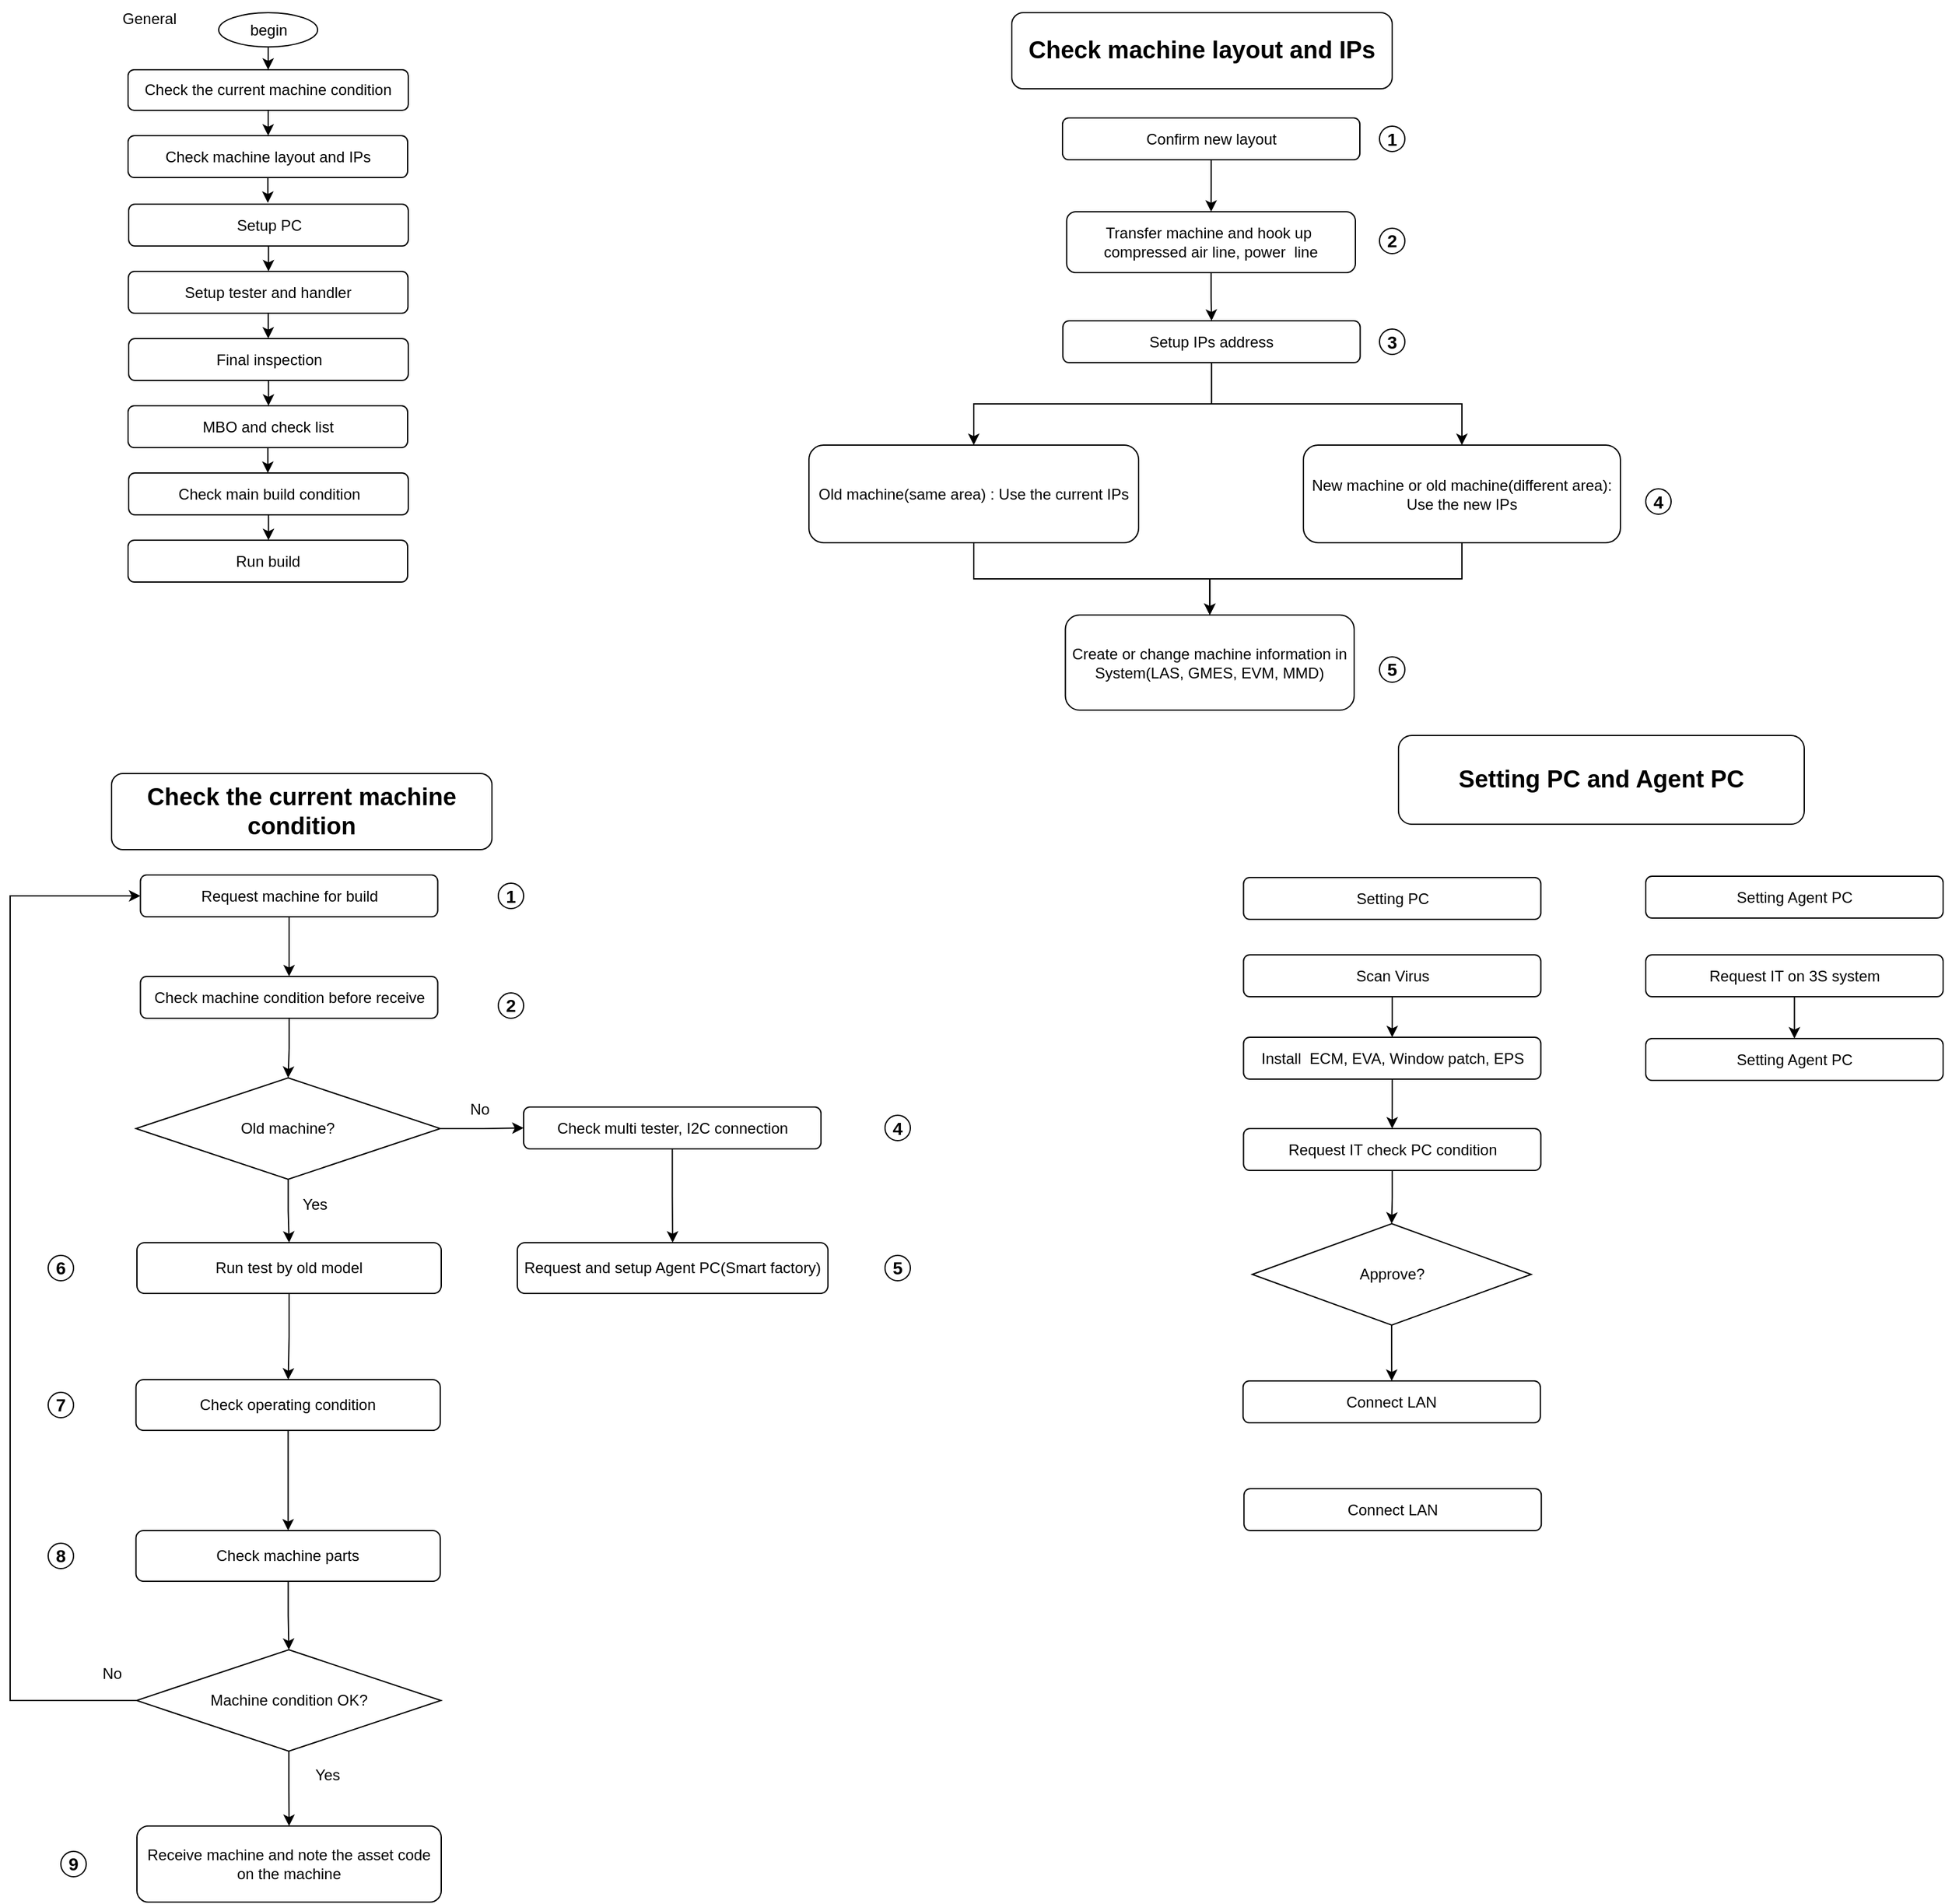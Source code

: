 <mxfile version="20.3.2" type="github">
  <diagram id="tkx3C987YAY7q8ADnb0E" name="Page-1">
    <mxGraphModel dx="1184" dy="1762" grid="1" gridSize="10" guides="1" tooltips="1" connect="1" arrows="1" fold="1" page="1" pageScale="1" pageWidth="850" pageHeight="1100" math="0" shadow="0">
      <root>
        <mxCell id="0" />
        <mxCell id="1" parent="0" />
        <mxCell id="Ij5x_xL0lT77cKpvu-Io-1" value="" style="edgeStyle=orthogonalEdgeStyle;rounded=0;orthogonalLoop=1;jettySize=auto;html=1;" parent="1" source="Ij5x_xL0lT77cKpvu-Io-2" target="Ij5x_xL0lT77cKpvu-Io-4" edge="1">
          <mxGeometry relative="1" as="geometry" />
        </mxCell>
        <mxCell id="Ij5x_xL0lT77cKpvu-Io-2" value="begin" style="ellipse;whiteSpace=wrap;html=1;" parent="1" vertex="1">
          <mxGeometry x="184.5" width="78" height="27" as="geometry" />
        </mxCell>
        <mxCell id="Ij5x_xL0lT77cKpvu-Io-3" value="" style="edgeStyle=orthogonalEdgeStyle;rounded=0;orthogonalLoop=1;jettySize=auto;html=1;" parent="1" source="Ij5x_xL0lT77cKpvu-Io-4" target="Ij5x_xL0lT77cKpvu-Io-6" edge="1">
          <mxGeometry relative="1" as="geometry" />
        </mxCell>
        <mxCell id="Ij5x_xL0lT77cKpvu-Io-4" value="Check the current machine condition" style="rounded=1;whiteSpace=wrap;html=1;" parent="1" vertex="1">
          <mxGeometry x="113" y="45" width="221" height="32" as="geometry" />
        </mxCell>
        <mxCell id="Ij5x_xL0lT77cKpvu-Io-5" value="" style="edgeStyle=orthogonalEdgeStyle;rounded=0;orthogonalLoop=1;jettySize=auto;html=1;" parent="1" source="Ij5x_xL0lT77cKpvu-Io-6" edge="1">
          <mxGeometry relative="1" as="geometry">
            <mxPoint x="223.6" y="150" as="targetPoint" />
          </mxGeometry>
        </mxCell>
        <mxCell id="Ij5x_xL0lT77cKpvu-Io-6" value="Check machine layout and IPs" style="rounded=1;whiteSpace=wrap;html=1;" parent="1" vertex="1">
          <mxGeometry x="113" y="97" width="220.5" height="33" as="geometry" />
        </mxCell>
        <mxCell id="Ij5x_xL0lT77cKpvu-Io-9" value="" style="edgeStyle=orthogonalEdgeStyle;rounded=0;orthogonalLoop=1;jettySize=auto;html=1;" parent="1" source="Ij5x_xL0lT77cKpvu-Io-10" target="Ij5x_xL0lT77cKpvu-Io-12" edge="1">
          <mxGeometry relative="1" as="geometry" />
        </mxCell>
        <mxCell id="Ij5x_xL0lT77cKpvu-Io-10" value="Setup PC" style="rounded=1;whiteSpace=wrap;html=1;" parent="1" vertex="1">
          <mxGeometry x="113.5" y="151" width="220.5" height="33" as="geometry" />
        </mxCell>
        <mxCell id="Ij5x_xL0lT77cKpvu-Io-11" value="" style="edgeStyle=orthogonalEdgeStyle;rounded=0;orthogonalLoop=1;jettySize=auto;html=1;" parent="1" source="Ij5x_xL0lT77cKpvu-Io-12" target="Ij5x_xL0lT77cKpvu-Io-14" edge="1">
          <mxGeometry relative="1" as="geometry" />
        </mxCell>
        <mxCell id="Ij5x_xL0lT77cKpvu-Io-12" value="Setup tester and handler" style="rounded=1;whiteSpace=wrap;html=1;" parent="1" vertex="1">
          <mxGeometry x="113.25" y="204" width="220.5" height="33" as="geometry" />
        </mxCell>
        <mxCell id="Ij5x_xL0lT77cKpvu-Io-13" value="" style="edgeStyle=orthogonalEdgeStyle;rounded=0;orthogonalLoop=1;jettySize=auto;html=1;" parent="1" source="Ij5x_xL0lT77cKpvu-Io-14" target="Ij5x_xL0lT77cKpvu-Io-16" edge="1">
          <mxGeometry relative="1" as="geometry" />
        </mxCell>
        <mxCell id="Ij5x_xL0lT77cKpvu-Io-14" value="Final inspection" style="rounded=1;whiteSpace=wrap;html=1;" parent="1" vertex="1">
          <mxGeometry x="113.5" y="257" width="220.5" height="33" as="geometry" />
        </mxCell>
        <mxCell id="Ij5x_xL0lT77cKpvu-Io-15" value="" style="edgeStyle=orthogonalEdgeStyle;rounded=0;orthogonalLoop=1;jettySize=auto;html=1;" parent="1" source="Ij5x_xL0lT77cKpvu-Io-16" target="Ij5x_xL0lT77cKpvu-Io-18" edge="1">
          <mxGeometry relative="1" as="geometry" />
        </mxCell>
        <mxCell id="Ij5x_xL0lT77cKpvu-Io-16" value="MBO and check list" style="rounded=1;whiteSpace=wrap;html=1;" parent="1" vertex="1">
          <mxGeometry x="113" y="310" width="220.5" height="33" as="geometry" />
        </mxCell>
        <mxCell id="Ij5x_xL0lT77cKpvu-Io-17" value="" style="edgeStyle=orthogonalEdgeStyle;rounded=0;orthogonalLoop=1;jettySize=auto;html=1;" parent="1" source="Ij5x_xL0lT77cKpvu-Io-18" target="Ij5x_xL0lT77cKpvu-Io-19" edge="1">
          <mxGeometry relative="1" as="geometry" />
        </mxCell>
        <mxCell id="Ij5x_xL0lT77cKpvu-Io-18" value="Check main build condition" style="rounded=1;whiteSpace=wrap;html=1;" parent="1" vertex="1">
          <mxGeometry x="113.5" y="363" width="220.5" height="33" as="geometry" />
        </mxCell>
        <mxCell id="Ij5x_xL0lT77cKpvu-Io-19" value="Run build" style="rounded=1;whiteSpace=wrap;html=1;" parent="1" vertex="1">
          <mxGeometry x="113" y="416" width="220.5" height="33" as="geometry" />
        </mxCell>
        <mxCell id="Ij5x_xL0lT77cKpvu-Io-20" value="General" style="text;html=1;strokeColor=none;fillColor=none;align=center;verticalAlign=middle;whiteSpace=wrap;rounded=0;" parent="1" vertex="1">
          <mxGeometry x="100" y="-10" width="60" height="30" as="geometry" />
        </mxCell>
        <mxCell id="Ij5x_xL0lT77cKpvu-Io-21" value="&lt;b&gt;&lt;font style=&quot;font-size: 19px;&quot;&gt;Check machine layout and IPs&lt;/font&gt;&lt;/b&gt;" style="rounded=1;whiteSpace=wrap;html=1;" parent="1" vertex="1">
          <mxGeometry x="810" width="300" height="60" as="geometry" />
        </mxCell>
        <mxCell id="jUkNztIPjkWnS2XdJ5_e-2" value="" style="edgeStyle=orthogonalEdgeStyle;rounded=0;orthogonalLoop=1;jettySize=auto;html=1;" parent="1" source="Ij5x_xL0lT77cKpvu-Io-22" target="Ij5x_xL0lT77cKpvu-Io-32" edge="1">
          <mxGeometry relative="1" as="geometry" />
        </mxCell>
        <mxCell id="Ij5x_xL0lT77cKpvu-Io-22" value="Confirm new layout" style="rounded=1;whiteSpace=wrap;html=1;" parent="1" vertex="1">
          <mxGeometry x="850" y="83" width="234.5" height="33" as="geometry" />
        </mxCell>
        <mxCell id="jUkNztIPjkWnS2XdJ5_e-5" style="edgeStyle=orthogonalEdgeStyle;rounded=0;orthogonalLoop=1;jettySize=auto;html=1;" parent="1" source="Ij5x_xL0lT77cKpvu-Io-24" target="Ij5x_xL0lT77cKpvu-Io-26" edge="1">
          <mxGeometry relative="1" as="geometry" />
        </mxCell>
        <mxCell id="jUkNztIPjkWnS2XdJ5_e-6" style="edgeStyle=orthogonalEdgeStyle;rounded=0;orthogonalLoop=1;jettySize=auto;html=1;entryX=0.5;entryY=0;entryDx=0;entryDy=0;" parent="1" source="Ij5x_xL0lT77cKpvu-Io-24" target="Ij5x_xL0lT77cKpvu-Io-27" edge="1">
          <mxGeometry relative="1" as="geometry" />
        </mxCell>
        <mxCell id="Ij5x_xL0lT77cKpvu-Io-24" value="Setup IPs address" style="rounded=1;whiteSpace=wrap;html=1;" parent="1" vertex="1">
          <mxGeometry x="850.25" y="243" width="234.5" height="33" as="geometry" />
        </mxCell>
        <mxCell id="jUkNztIPjkWnS2XdJ5_e-8" style="edgeStyle=orthogonalEdgeStyle;rounded=0;orthogonalLoop=1;jettySize=auto;html=1;entryX=0.5;entryY=0;entryDx=0;entryDy=0;" parent="1" source="Ij5x_xL0lT77cKpvu-Io-26" target="Ij5x_xL0lT77cKpvu-Io-42" edge="1">
          <mxGeometry relative="1" as="geometry" />
        </mxCell>
        <mxCell id="Ij5x_xL0lT77cKpvu-Io-26" value="Old machine(same area) : Use the current IPs" style="rounded=1;whiteSpace=wrap;html=1;" parent="1" vertex="1">
          <mxGeometry x="650" y="341" width="260" height="77" as="geometry" />
        </mxCell>
        <mxCell id="jUkNztIPjkWnS2XdJ5_e-9" style="edgeStyle=orthogonalEdgeStyle;rounded=0;orthogonalLoop=1;jettySize=auto;html=1;" parent="1" source="Ij5x_xL0lT77cKpvu-Io-27" target="Ij5x_xL0lT77cKpvu-Io-42" edge="1">
          <mxGeometry relative="1" as="geometry" />
        </mxCell>
        <mxCell id="Ij5x_xL0lT77cKpvu-Io-27" value="New machine or old machine(different area):&lt;br&gt;Use the new IPs" style="rounded=1;whiteSpace=wrap;html=1;" parent="1" vertex="1">
          <mxGeometry x="1040" y="341" width="250" height="77" as="geometry" />
        </mxCell>
        <mxCell id="jUkNztIPjkWnS2XdJ5_e-3" value="" style="edgeStyle=orthogonalEdgeStyle;rounded=0;orthogonalLoop=1;jettySize=auto;html=1;" parent="1" source="Ij5x_xL0lT77cKpvu-Io-32" target="Ij5x_xL0lT77cKpvu-Io-24" edge="1">
          <mxGeometry relative="1" as="geometry" />
        </mxCell>
        <mxCell id="Ij5x_xL0lT77cKpvu-Io-32" value="Transfer machine and hook up&amp;nbsp; compressed air line, power&amp;nbsp; line" style="rounded=1;whiteSpace=wrap;html=1;" parent="1" vertex="1">
          <mxGeometry x="853.25" y="157" width="227.75" height="48" as="geometry" />
        </mxCell>
        <mxCell id="Ij5x_xL0lT77cKpvu-Io-42" value="Create or change machine information in System(LAS, GMES, EVM, MMD)" style="rounded=1;whiteSpace=wrap;html=1;" parent="1" vertex="1">
          <mxGeometry x="852.25" y="475" width="227.75" height="75" as="geometry" />
        </mxCell>
        <mxCell id="jUkNztIPjkWnS2XdJ5_e-11" value="&lt;span style=&quot;font-size: 14px;&quot;&gt;&lt;b&gt;1&lt;/b&gt;&lt;/span&gt;" style="ellipse;whiteSpace=wrap;html=1;aspect=fixed;" parent="1" vertex="1">
          <mxGeometry x="1100" y="89.5" width="20" height="20" as="geometry" />
        </mxCell>
        <mxCell id="jUkNztIPjkWnS2XdJ5_e-12" value="&lt;b&gt;&lt;font style=&quot;font-size: 14px;&quot;&gt;2&lt;/font&gt;&lt;/b&gt;" style="ellipse;whiteSpace=wrap;html=1;aspect=fixed;" parent="1" vertex="1">
          <mxGeometry x="1100" y="170" width="20" height="20" as="geometry" />
        </mxCell>
        <mxCell id="jUkNztIPjkWnS2XdJ5_e-13" value="&lt;b&gt;&lt;font style=&quot;font-size: 14px;&quot;&gt;3&lt;/font&gt;&lt;/b&gt;" style="ellipse;whiteSpace=wrap;html=1;aspect=fixed;" parent="1" vertex="1">
          <mxGeometry x="1100" y="249.5" width="20" height="20" as="geometry" />
        </mxCell>
        <mxCell id="jUkNztIPjkWnS2XdJ5_e-15" value="&lt;b&gt;&lt;font style=&quot;font-size: 14px;&quot;&gt;5&lt;/font&gt;&lt;/b&gt;" style="ellipse;whiteSpace=wrap;html=1;aspect=fixed;" parent="1" vertex="1">
          <mxGeometry x="1100" y="508" width="20" height="20" as="geometry" />
        </mxCell>
        <mxCell id="jUkNztIPjkWnS2XdJ5_e-16" value="&lt;b&gt;&lt;font style=&quot;font-size: 14px;&quot;&gt;4&lt;/font&gt;&lt;/b&gt;" style="ellipse;whiteSpace=wrap;html=1;aspect=fixed;" parent="1" vertex="1">
          <mxGeometry x="1310" y="375.5" width="20" height="20" as="geometry" />
        </mxCell>
        <mxCell id="9_4sqERrTm9TSVRWzqGL-1" value="&lt;span style=&quot;font-size: 19px;&quot;&gt;&lt;b&gt;Check the current machine condition&lt;/b&gt;&lt;/span&gt;" style="rounded=1;whiteSpace=wrap;html=1;" vertex="1" parent="1">
          <mxGeometry x="100" y="600" width="300" height="60" as="geometry" />
        </mxCell>
        <mxCell id="9_4sqERrTm9TSVRWzqGL-4" style="edgeStyle=orthogonalEdgeStyle;rounded=0;orthogonalLoop=1;jettySize=auto;html=1;entryX=0.5;entryY=0;entryDx=0;entryDy=0;" edge="1" parent="1" source="9_4sqERrTm9TSVRWzqGL-2" target="9_4sqERrTm9TSVRWzqGL-3">
          <mxGeometry relative="1" as="geometry">
            <mxPoint x="240" y="830" as="targetPoint" />
          </mxGeometry>
        </mxCell>
        <mxCell id="9_4sqERrTm9TSVRWzqGL-2" value="Check machine condition before receive" style="rounded=1;whiteSpace=wrap;html=1;" vertex="1" parent="1">
          <mxGeometry x="122.75" y="760" width="234.5" height="33" as="geometry" />
        </mxCell>
        <mxCell id="9_4sqERrTm9TSVRWzqGL-8" value="" style="edgeStyle=orthogonalEdgeStyle;rounded=0;orthogonalLoop=1;jettySize=auto;html=1;" edge="1" parent="1" source="9_4sqERrTm9TSVRWzqGL-3" target="9_4sqERrTm9TSVRWzqGL-6">
          <mxGeometry relative="1" as="geometry" />
        </mxCell>
        <mxCell id="9_4sqERrTm9TSVRWzqGL-10" value="" style="edgeStyle=orthogonalEdgeStyle;rounded=0;orthogonalLoop=1;jettySize=auto;html=1;" edge="1" parent="1" source="9_4sqERrTm9TSVRWzqGL-3" target="9_4sqERrTm9TSVRWzqGL-5">
          <mxGeometry relative="1" as="geometry" />
        </mxCell>
        <mxCell id="9_4sqERrTm9TSVRWzqGL-3" value="Old machine?" style="rhombus;whiteSpace=wrap;html=1;" vertex="1" parent="1">
          <mxGeometry x="119.25" y="840" width="240" height="80" as="geometry" />
        </mxCell>
        <mxCell id="9_4sqERrTm9TSVRWzqGL-17" value="" style="edgeStyle=orthogonalEdgeStyle;rounded=0;orthogonalLoop=1;jettySize=auto;html=1;" edge="1" parent="1" source="9_4sqERrTm9TSVRWzqGL-5" target="9_4sqERrTm9TSVRWzqGL-13">
          <mxGeometry relative="1" as="geometry" />
        </mxCell>
        <mxCell id="9_4sqERrTm9TSVRWzqGL-5" value="Run test by old model" style="rounded=1;whiteSpace=wrap;html=1;" vertex="1" parent="1">
          <mxGeometry x="120" y="970" width="240" height="40" as="geometry" />
        </mxCell>
        <mxCell id="9_4sqERrTm9TSVRWzqGL-12" value="" style="edgeStyle=orthogonalEdgeStyle;rounded=0;orthogonalLoop=1;jettySize=auto;html=1;" edge="1" parent="1" source="9_4sqERrTm9TSVRWzqGL-6" target="9_4sqERrTm9TSVRWzqGL-7">
          <mxGeometry relative="1" as="geometry" />
        </mxCell>
        <mxCell id="9_4sqERrTm9TSVRWzqGL-6" value="Check multi tester, I2C connection" style="rounded=1;whiteSpace=wrap;html=1;" vertex="1" parent="1">
          <mxGeometry x="425" y="863" width="234.5" height="33" as="geometry" />
        </mxCell>
        <mxCell id="9_4sqERrTm9TSVRWzqGL-7" value="Request and setup Agent PC(Smart factory)" style="rounded=1;whiteSpace=wrap;html=1;" vertex="1" parent="1">
          <mxGeometry x="420" y="970" width="245" height="40" as="geometry" />
        </mxCell>
        <mxCell id="9_4sqERrTm9TSVRWzqGL-9" value="No" style="text;html=1;align=center;verticalAlign=middle;resizable=0;points=[];autosize=1;strokeColor=none;fillColor=none;" vertex="1" parent="1">
          <mxGeometry x="370" y="850" width="40" height="30" as="geometry" />
        </mxCell>
        <mxCell id="9_4sqERrTm9TSVRWzqGL-11" value="Yes" style="text;html=1;align=center;verticalAlign=middle;resizable=0;points=[];autosize=1;strokeColor=none;fillColor=none;" vertex="1" parent="1">
          <mxGeometry x="240" y="925" width="40" height="30" as="geometry" />
        </mxCell>
        <mxCell id="9_4sqERrTm9TSVRWzqGL-18" value="" style="edgeStyle=orthogonalEdgeStyle;rounded=0;orthogonalLoop=1;jettySize=auto;html=1;" edge="1" parent="1" source="9_4sqERrTm9TSVRWzqGL-13" target="9_4sqERrTm9TSVRWzqGL-14">
          <mxGeometry relative="1" as="geometry" />
        </mxCell>
        <mxCell id="9_4sqERrTm9TSVRWzqGL-13" value="Check operating condition" style="rounded=1;whiteSpace=wrap;html=1;" vertex="1" parent="1">
          <mxGeometry x="119.25" y="1078" width="240" height="40" as="geometry" />
        </mxCell>
        <mxCell id="9_4sqERrTm9TSVRWzqGL-19" value="" style="edgeStyle=orthogonalEdgeStyle;rounded=0;orthogonalLoop=1;jettySize=auto;html=1;" edge="1" parent="1" source="9_4sqERrTm9TSVRWzqGL-14" target="9_4sqERrTm9TSVRWzqGL-16">
          <mxGeometry relative="1" as="geometry" />
        </mxCell>
        <mxCell id="9_4sqERrTm9TSVRWzqGL-14" value="Check machine parts" style="rounded=1;whiteSpace=wrap;html=1;" vertex="1" parent="1">
          <mxGeometry x="119.25" y="1197" width="240" height="40" as="geometry" />
        </mxCell>
        <mxCell id="9_4sqERrTm9TSVRWzqGL-15" value="Receive machine and note the asset code on the machine" style="rounded=1;whiteSpace=wrap;html=1;" vertex="1" parent="1">
          <mxGeometry x="120" y="1430" width="240" height="60" as="geometry" />
        </mxCell>
        <mxCell id="9_4sqERrTm9TSVRWzqGL-20" value="" style="edgeStyle=orthogonalEdgeStyle;rounded=0;orthogonalLoop=1;jettySize=auto;html=1;" edge="1" parent="1" source="9_4sqERrTm9TSVRWzqGL-16" target="9_4sqERrTm9TSVRWzqGL-15">
          <mxGeometry relative="1" as="geometry" />
        </mxCell>
        <mxCell id="9_4sqERrTm9TSVRWzqGL-25" style="edgeStyle=orthogonalEdgeStyle;rounded=0;orthogonalLoop=1;jettySize=auto;html=1;entryX=0;entryY=0.5;entryDx=0;entryDy=0;" edge="1" parent="1" source="9_4sqERrTm9TSVRWzqGL-16" target="9_4sqERrTm9TSVRWzqGL-21">
          <mxGeometry relative="1" as="geometry">
            <Array as="points">
              <mxPoint x="20" y="1331" />
              <mxPoint x="20" y="697" />
            </Array>
          </mxGeometry>
        </mxCell>
        <mxCell id="9_4sqERrTm9TSVRWzqGL-16" value="Machine condition OK?" style="rhombus;whiteSpace=wrap;html=1;" vertex="1" parent="1">
          <mxGeometry x="119.75" y="1291" width="240" height="80" as="geometry" />
        </mxCell>
        <mxCell id="9_4sqERrTm9TSVRWzqGL-22" value="" style="edgeStyle=orthogonalEdgeStyle;rounded=0;orthogonalLoop=1;jettySize=auto;html=1;" edge="1" parent="1" source="9_4sqERrTm9TSVRWzqGL-21" target="9_4sqERrTm9TSVRWzqGL-2">
          <mxGeometry relative="1" as="geometry" />
        </mxCell>
        <mxCell id="9_4sqERrTm9TSVRWzqGL-21" value="Request machine for build" style="rounded=1;whiteSpace=wrap;html=1;" vertex="1" parent="1">
          <mxGeometry x="122.75" y="680" width="234.5" height="33" as="geometry" />
        </mxCell>
        <mxCell id="9_4sqERrTm9TSVRWzqGL-26" value="No" style="text;html=1;align=center;verticalAlign=middle;resizable=0;points=[];autosize=1;strokeColor=none;fillColor=none;" vertex="1" parent="1">
          <mxGeometry x="80" y="1295" width="40" height="30" as="geometry" />
        </mxCell>
        <mxCell id="9_4sqERrTm9TSVRWzqGL-27" value="Yes" style="text;html=1;align=center;verticalAlign=middle;resizable=0;points=[];autosize=1;strokeColor=none;fillColor=none;" vertex="1" parent="1">
          <mxGeometry x="250" y="1375" width="40" height="30" as="geometry" />
        </mxCell>
        <mxCell id="9_4sqERrTm9TSVRWzqGL-28" value="&lt;span style=&quot;font-size: 14px;&quot;&gt;&lt;b&gt;1&lt;/b&gt;&lt;/span&gt;" style="ellipse;whiteSpace=wrap;html=1;aspect=fixed;" vertex="1" parent="1">
          <mxGeometry x="405" y="686.5" width="20" height="20" as="geometry" />
        </mxCell>
        <mxCell id="9_4sqERrTm9TSVRWzqGL-29" value="&lt;b&gt;&lt;font style=&quot;font-size: 14px;&quot;&gt;2&lt;/font&gt;&lt;/b&gt;" style="ellipse;whiteSpace=wrap;html=1;aspect=fixed;" vertex="1" parent="1">
          <mxGeometry x="405" y="773" width="20" height="20" as="geometry" />
        </mxCell>
        <mxCell id="9_4sqERrTm9TSVRWzqGL-30" value="&lt;b&gt;&lt;font style=&quot;font-size: 14px;&quot;&gt;6&lt;/font&gt;&lt;/b&gt;" style="ellipse;whiteSpace=wrap;html=1;aspect=fixed;" vertex="1" parent="1">
          <mxGeometry x="50" y="980" width="20" height="20" as="geometry" />
        </mxCell>
        <mxCell id="9_4sqERrTm9TSVRWzqGL-31" value="&lt;b&gt;&lt;font style=&quot;font-size: 14px;&quot;&gt;4&lt;/font&gt;&lt;/b&gt;" style="ellipse;whiteSpace=wrap;html=1;aspect=fixed;" vertex="1" parent="1">
          <mxGeometry x="710" y="869.5" width="20" height="20" as="geometry" />
        </mxCell>
        <mxCell id="9_4sqERrTm9TSVRWzqGL-32" value="&lt;b&gt;&lt;font style=&quot;font-size: 14px;&quot;&gt;5&lt;/font&gt;&lt;/b&gt;" style="ellipse;whiteSpace=wrap;html=1;aspect=fixed;" vertex="1" parent="1">
          <mxGeometry x="710" y="980" width="20" height="20" as="geometry" />
        </mxCell>
        <mxCell id="9_4sqERrTm9TSVRWzqGL-33" value="&lt;b&gt;&lt;font style=&quot;font-size: 14px;&quot;&gt;9&lt;/font&gt;&lt;/b&gt;" style="ellipse;whiteSpace=wrap;html=1;aspect=fixed;" vertex="1" parent="1">
          <mxGeometry x="60" y="1450" width="20" height="20" as="geometry" />
        </mxCell>
        <mxCell id="9_4sqERrTm9TSVRWzqGL-34" value="&lt;b&gt;&lt;font style=&quot;font-size: 14px;&quot;&gt;7&lt;/font&gt;&lt;/b&gt;" style="ellipse;whiteSpace=wrap;html=1;aspect=fixed;" vertex="1" parent="1">
          <mxGeometry x="50" y="1088" width="20" height="20" as="geometry" />
        </mxCell>
        <mxCell id="9_4sqERrTm9TSVRWzqGL-35" value="&lt;b&gt;&lt;font style=&quot;font-size: 14px;&quot;&gt;8&lt;/font&gt;&lt;/b&gt;" style="ellipse;whiteSpace=wrap;html=1;aspect=fixed;" vertex="1" parent="1">
          <mxGeometry x="50" y="1207" width="20" height="20" as="geometry" />
        </mxCell>
        <mxCell id="9_4sqERrTm9TSVRWzqGL-36" value="&lt;span style=&quot;font-size: 19px;&quot;&gt;&lt;b&gt;Setting PC and Agent PC&lt;/b&gt;&lt;/span&gt;" style="rounded=1;whiteSpace=wrap;html=1;" vertex="1" parent="1">
          <mxGeometry x="1115" y="570" width="320" height="70" as="geometry" />
        </mxCell>
        <mxCell id="9_4sqERrTm9TSVRWzqGL-52" value="" style="edgeStyle=orthogonalEdgeStyle;rounded=0;orthogonalLoop=1;jettySize=auto;html=1;entryX=0.5;entryY=0;entryDx=0;entryDy=0;" edge="1" parent="1" source="9_4sqERrTm9TSVRWzqGL-37" target="9_4sqERrTm9TSVRWzqGL-38">
          <mxGeometry relative="1" as="geometry" />
        </mxCell>
        <mxCell id="9_4sqERrTm9TSVRWzqGL-37" value="Scan Virus" style="rounded=1;whiteSpace=wrap;html=1;" vertex="1" parent="1">
          <mxGeometry x="992.75" y="743" width="234.5" height="33" as="geometry" />
        </mxCell>
        <mxCell id="9_4sqERrTm9TSVRWzqGL-53" value="" style="edgeStyle=orthogonalEdgeStyle;rounded=0;orthogonalLoop=1;jettySize=auto;html=1;entryX=0.5;entryY=0;entryDx=0;entryDy=0;" edge="1" parent="1" source="9_4sqERrTm9TSVRWzqGL-38" target="9_4sqERrTm9TSVRWzqGL-39">
          <mxGeometry relative="1" as="geometry" />
        </mxCell>
        <mxCell id="9_4sqERrTm9TSVRWzqGL-38" value="Install&amp;nbsp; ECM, EVA, Window patch, EPS" style="rounded=1;whiteSpace=wrap;html=1;" vertex="1" parent="1">
          <mxGeometry x="992.75" y="808" width="234.5" height="33" as="geometry" />
        </mxCell>
        <mxCell id="9_4sqERrTm9TSVRWzqGL-54" value="" style="edgeStyle=orthogonalEdgeStyle;rounded=0;orthogonalLoop=1;jettySize=auto;html=1;" edge="1" parent="1" source="9_4sqERrTm9TSVRWzqGL-39" target="9_4sqERrTm9TSVRWzqGL-40">
          <mxGeometry relative="1" as="geometry" />
        </mxCell>
        <mxCell id="9_4sqERrTm9TSVRWzqGL-39" value="Request IT check PC condition" style="rounded=1;whiteSpace=wrap;html=1;" vertex="1" parent="1">
          <mxGeometry x="992.75" y="880" width="234.5" height="33" as="geometry" />
        </mxCell>
        <mxCell id="9_4sqERrTm9TSVRWzqGL-55" value="" style="edgeStyle=orthogonalEdgeStyle;rounded=0;orthogonalLoop=1;jettySize=auto;html=1;" edge="1" parent="1" source="9_4sqERrTm9TSVRWzqGL-40" target="9_4sqERrTm9TSVRWzqGL-42">
          <mxGeometry relative="1" as="geometry" />
        </mxCell>
        <mxCell id="9_4sqERrTm9TSVRWzqGL-40" value="Approve?" style="rhombus;whiteSpace=wrap;html=1;" vertex="1" parent="1">
          <mxGeometry x="999.63" y="955" width="220" height="80" as="geometry" />
        </mxCell>
        <mxCell id="9_4sqERrTm9TSVRWzqGL-42" value="Connect LAN" style="rounded=1;whiteSpace=wrap;html=1;" vertex="1" parent="1">
          <mxGeometry x="992.38" y="1079" width="234.5" height="33" as="geometry" />
        </mxCell>
        <mxCell id="9_4sqERrTm9TSVRWzqGL-43" value="Connect LAN" style="rounded=1;whiteSpace=wrap;html=1;" vertex="1" parent="1">
          <mxGeometry x="993.13" y="1164" width="234.5" height="33" as="geometry" />
        </mxCell>
        <mxCell id="9_4sqERrTm9TSVRWzqGL-50" value="" style="edgeStyle=orthogonalEdgeStyle;rounded=0;orthogonalLoop=1;jettySize=auto;html=1;" edge="1" parent="1" source="9_4sqERrTm9TSVRWzqGL-44" target="9_4sqERrTm9TSVRWzqGL-47">
          <mxGeometry relative="1" as="geometry" />
        </mxCell>
        <mxCell id="9_4sqERrTm9TSVRWzqGL-44" value="Request IT on 3S system" style="rounded=1;whiteSpace=wrap;html=1;" vertex="1" parent="1">
          <mxGeometry x="1310" y="743" width="234.5" height="33" as="geometry" />
        </mxCell>
        <mxCell id="9_4sqERrTm9TSVRWzqGL-45" value="Setting PC" style="rounded=1;whiteSpace=wrap;html=1;" vertex="1" parent="1">
          <mxGeometry x="992.75" y="682" width="234.5" height="33" as="geometry" />
        </mxCell>
        <mxCell id="9_4sqERrTm9TSVRWzqGL-46" value="Setting Agent PC" style="rounded=1;whiteSpace=wrap;html=1;" vertex="1" parent="1">
          <mxGeometry x="1310" y="681" width="234.5" height="33" as="geometry" />
        </mxCell>
        <mxCell id="9_4sqERrTm9TSVRWzqGL-47" value="Setting Agent PC" style="rounded=1;whiteSpace=wrap;html=1;" vertex="1" parent="1">
          <mxGeometry x="1310" y="809" width="234.5" height="33" as="geometry" />
        </mxCell>
      </root>
    </mxGraphModel>
  </diagram>
</mxfile>
